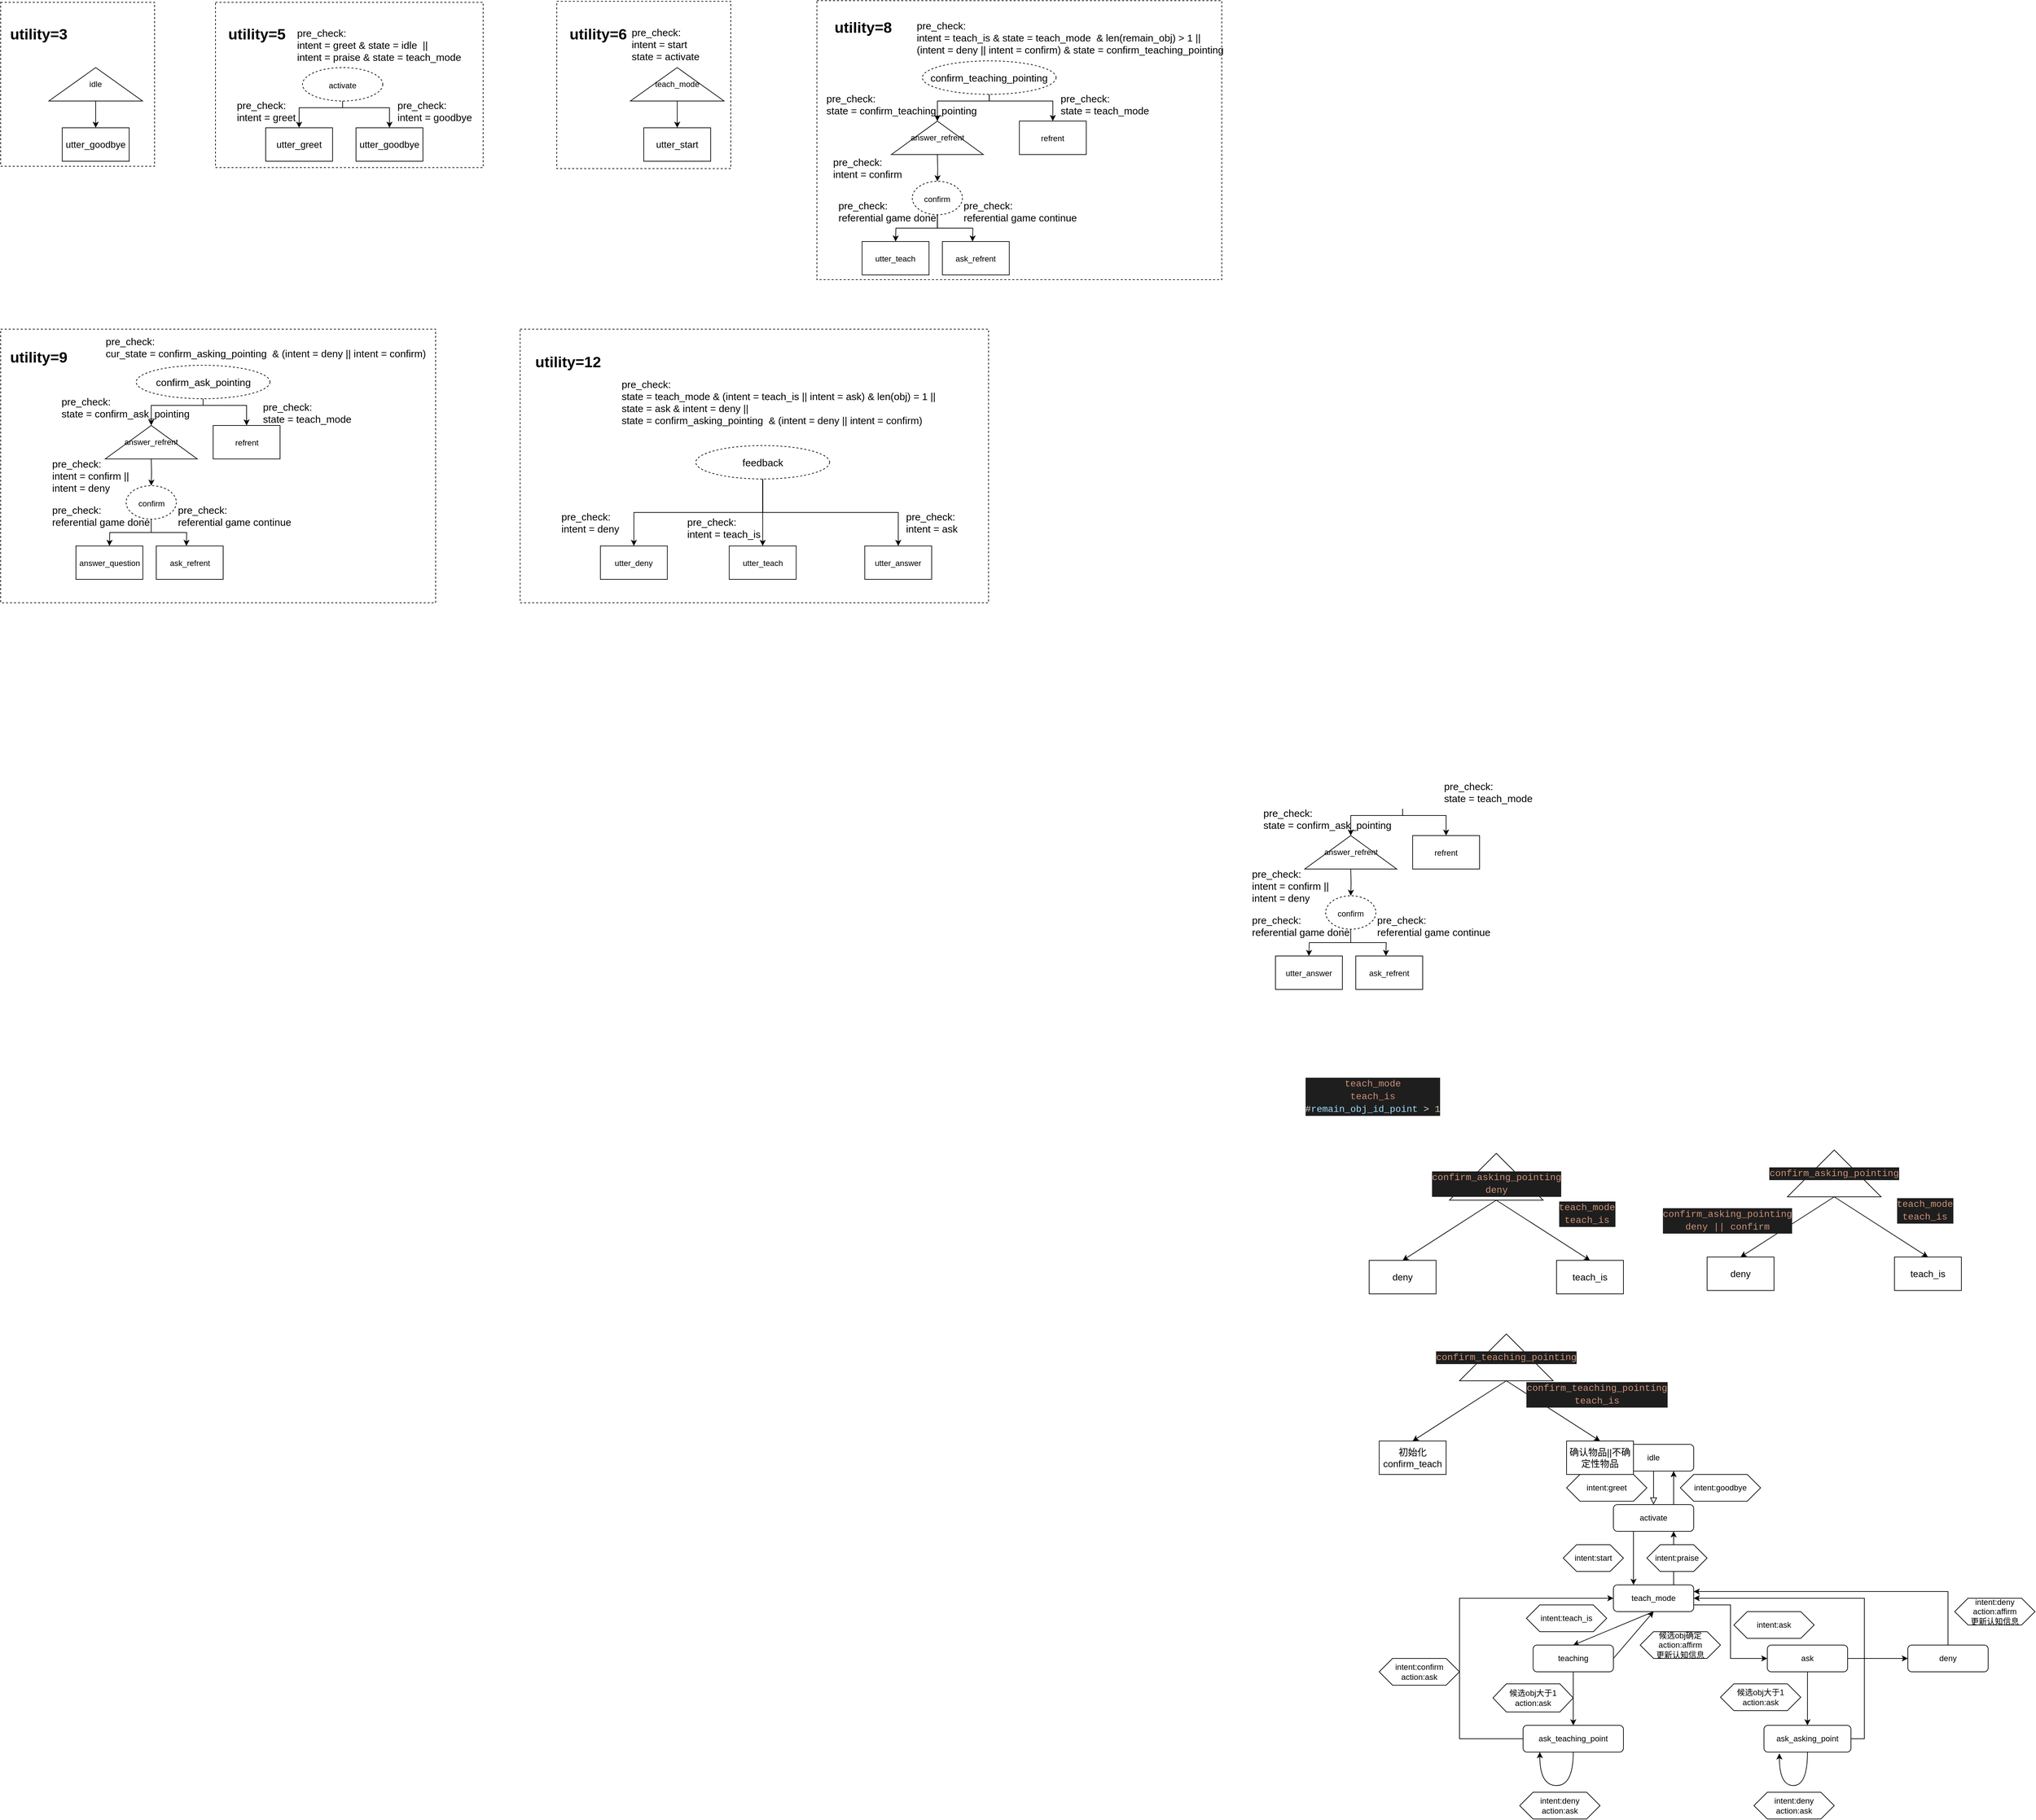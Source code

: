 <mxfile version="17.3.0" type="github">
  <diagram id="D6BylBkNNL8FtkSG672A" name="Page-1">
    <mxGraphModel dx="5447" dy="1192" grid="0" gridSize="10" guides="1" tooltips="1" connect="0" arrows="0" fold="1" page="1" pageScale="1" pageWidth="3300" pageHeight="4681" math="0" shadow="0">
      <root>
        <mxCell id="0" />
        <mxCell id="1" parent="0" />
        <mxCell id="hw_Zu4aNKHXRsitxXcyl-217" value="" style="rounded=0;whiteSpace=wrap;html=1;fontSize=15;fontColor=#000000;dashed=1;" vertex="1" parent="1">
          <mxGeometry x="-1133.75" y="693" width="700" height="409" as="geometry" />
        </mxCell>
        <mxCell id="hw_Zu4aNKHXRsitxXcyl-215" value="" style="rounded=0;whiteSpace=wrap;html=1;fontSize=15;fontColor=#000000;dashed=1;" vertex="1" parent="1">
          <mxGeometry x="-1910" y="693" width="650" height="409" as="geometry" />
        </mxCell>
        <mxCell id="hw_Zu4aNKHXRsitxXcyl-213" value="" style="rounded=0;whiteSpace=wrap;html=1;fontSize=15;fontColor=#000000;dashed=1;" vertex="1" parent="1">
          <mxGeometry x="-1079" y="203" width="260" height="250" as="geometry" />
        </mxCell>
        <mxCell id="hw_Zu4aNKHXRsitxXcyl-211" value="" style="rounded=0;whiteSpace=wrap;html=1;fontSize=15;fontColor=#000000;dashed=1;" vertex="1" parent="1">
          <mxGeometry x="-1589" y="204.5" width="400" height="247" as="geometry" />
        </mxCell>
        <mxCell id="hw_Zu4aNKHXRsitxXcyl-209" value="" style="rounded=0;whiteSpace=wrap;html=1;fontSize=15;fontColor=#000000;dashed=1;" vertex="1" parent="1">
          <mxGeometry x="-1910" y="204.5" width="230" height="245" as="geometry" />
        </mxCell>
        <mxCell id="hw_Zu4aNKHXRsitxXcyl-207" value="" style="rounded=0;whiteSpace=wrap;html=1;fontSize=15;fontColor=#000000;dashed=1;" vertex="1" parent="1">
          <mxGeometry x="-690.25" y="202" width="605" height="417" as="geometry" />
        </mxCell>
        <mxCell id="P8GiVf-amTZCyg1b9BKk-1" value="" style="rounded=0;html=1;jettySize=auto;orthogonalLoop=1;fontSize=11;endArrow=block;endFill=0;endSize=8;strokeWidth=1;shadow=0;labelBackgroundColor=none;edgeStyle=orthogonalEdgeStyle;entryX=0.5;entryY=0;entryDx=0;entryDy=0;" parent="1" source="P8GiVf-amTZCyg1b9BKk-2" target="P8GiVf-amTZCyg1b9BKk-5" edge="1">
          <mxGeometry relative="1" as="geometry">
            <mxPoint x="560" y="2430" as="targetPoint" />
            <Array as="points">
              <mxPoint x="560" y="2430" />
              <mxPoint x="560" y="2430" />
            </Array>
          </mxGeometry>
        </mxCell>
        <mxCell id="P8GiVf-amTZCyg1b9BKk-2" value="idle" style="rounded=1;whiteSpace=wrap;html=1;fontSize=12;glass=0;strokeWidth=1;shadow=0;" parent="1" vertex="1">
          <mxGeometry x="500" y="2360" width="120" height="40" as="geometry" />
        </mxCell>
        <mxCell id="P8GiVf-amTZCyg1b9BKk-4" style="edgeStyle=orthogonalEdgeStyle;curved=1;rounded=0;orthogonalLoop=1;jettySize=auto;html=1;exitX=0.25;exitY=1;exitDx=0;exitDy=0;entryX=0.25;entryY=0;entryDx=0;entryDy=0;" parent="1" source="P8GiVf-amTZCyg1b9BKk-5" target="P8GiVf-amTZCyg1b9BKk-9" edge="1">
          <mxGeometry relative="1" as="geometry" />
        </mxCell>
        <mxCell id="hw_Zu4aNKHXRsitxXcyl-90" style="edgeStyle=orthogonalEdgeStyle;rounded=0;orthogonalLoop=1;jettySize=auto;html=1;exitX=0.75;exitY=0;exitDx=0;exitDy=0;entryX=0.75;entryY=1;entryDx=0;entryDy=0;" edge="1" parent="1" source="P8GiVf-amTZCyg1b9BKk-5" target="P8GiVf-amTZCyg1b9BKk-2">
          <mxGeometry relative="1" as="geometry" />
        </mxCell>
        <mxCell id="P8GiVf-amTZCyg1b9BKk-5" value="activate" style="rounded=1;whiteSpace=wrap;html=1;fontSize=12;glass=0;strokeWidth=1;shadow=0;" parent="1" vertex="1">
          <mxGeometry x="500" y="2450" width="120" height="40" as="geometry" />
        </mxCell>
        <mxCell id="P8GiVf-amTZCyg1b9BKk-6" style="edgeStyle=none;rounded=0;orthogonalLoop=1;jettySize=auto;html=1;exitX=0.5;exitY=1;exitDx=0;exitDy=0;entryX=0.5;entryY=0;entryDx=0;entryDy=0;" parent="1" source="P8GiVf-amTZCyg1b9BKk-9" target="P8GiVf-amTZCyg1b9BKk-18" edge="1">
          <mxGeometry relative="1" as="geometry" />
        </mxCell>
        <mxCell id="P8GiVf-amTZCyg1b9BKk-7" style="edgeStyle=orthogonalEdgeStyle;rounded=0;orthogonalLoop=1;jettySize=auto;html=1;exitX=1;exitY=0.5;exitDx=0;exitDy=0;entryX=0;entryY=0.5;entryDx=0;entryDy=0;" parent="1" source="P8GiVf-amTZCyg1b9BKk-9" target="P8GiVf-amTZCyg1b9BKk-21" edge="1">
          <mxGeometry relative="1" as="geometry">
            <Array as="points">
              <mxPoint x="620" y="2600" />
              <mxPoint x="675" y="2600" />
              <mxPoint x="675" y="2680" />
            </Array>
          </mxGeometry>
        </mxCell>
        <mxCell id="P8GiVf-amTZCyg1b9BKk-8" style="edgeStyle=orthogonalEdgeStyle;curved=1;rounded=0;orthogonalLoop=1;jettySize=auto;html=1;exitX=0.75;exitY=0;exitDx=0;exitDy=0;entryX=0.75;entryY=1;entryDx=0;entryDy=0;" parent="1" source="P8GiVf-amTZCyg1b9BKk-9" target="P8GiVf-amTZCyg1b9BKk-5" edge="1">
          <mxGeometry relative="1" as="geometry" />
        </mxCell>
        <mxCell id="P8GiVf-amTZCyg1b9BKk-9" value="teach_mode" style="rounded=1;whiteSpace=wrap;html=1;fontSize=12;glass=0;strokeWidth=1;shadow=0;" parent="1" vertex="1">
          <mxGeometry x="500" y="2570" width="120" height="40" as="geometry" />
        </mxCell>
        <mxCell id="P8GiVf-amTZCyg1b9BKk-10" value="&lt;span&gt;intent:greet&lt;/span&gt;" style="shape=hexagon;perimeter=hexagonPerimeter2;whiteSpace=wrap;html=1;fixedSize=1;" parent="1" vertex="1">
          <mxGeometry x="430" y="2405" width="120" height="40" as="geometry" />
        </mxCell>
        <mxCell id="P8GiVf-amTZCyg1b9BKk-14" value="&lt;span&gt;intent:start&lt;/span&gt;" style="shape=hexagon;perimeter=hexagonPerimeter2;whiteSpace=wrap;html=1;fixedSize=1;" parent="1" vertex="1">
          <mxGeometry x="425" y="2510" width="90" height="40" as="geometry" />
        </mxCell>
        <mxCell id="P8GiVf-amTZCyg1b9BKk-16" style="edgeStyle=none;rounded=0;orthogonalLoop=1;jettySize=auto;html=1;exitX=1;exitY=0.5;exitDx=0;exitDy=0;" parent="1" source="P8GiVf-amTZCyg1b9BKk-18" edge="1">
          <mxGeometry relative="1" as="geometry">
            <mxPoint x="560" y="2610" as="targetPoint" />
          </mxGeometry>
        </mxCell>
        <mxCell id="P8GiVf-amTZCyg1b9BKk-17" style="edgeStyle=none;rounded=0;orthogonalLoop=1;jettySize=auto;html=1;exitX=0.5;exitY=1;exitDx=0;exitDy=0;entryX=0.5;entryY=0;entryDx=0;entryDy=0;" parent="1" source="P8GiVf-amTZCyg1b9BKk-18" target="P8GiVf-amTZCyg1b9BKk-25" edge="1">
          <mxGeometry relative="1" as="geometry" />
        </mxCell>
        <mxCell id="P8GiVf-amTZCyg1b9BKk-18" value="teaching" style="rounded=1;whiteSpace=wrap;html=1;fontSize=12;glass=0;strokeWidth=1;shadow=0;" parent="1" vertex="1">
          <mxGeometry x="380" y="2660" width="120" height="40" as="geometry" />
        </mxCell>
        <mxCell id="P8GiVf-amTZCyg1b9BKk-19" style="edgeStyle=orthogonalEdgeStyle;rounded=0;orthogonalLoop=1;jettySize=auto;html=1;exitX=0.5;exitY=1;exitDx=0;exitDy=0;entryX=0.5;entryY=0;entryDx=0;entryDy=0;" parent="1" source="P8GiVf-amTZCyg1b9BKk-21" target="P8GiVf-amTZCyg1b9BKk-32" edge="1">
          <mxGeometry relative="1" as="geometry" />
        </mxCell>
        <mxCell id="P8GiVf-amTZCyg1b9BKk-20" style="edgeStyle=orthogonalEdgeStyle;curved=1;rounded=0;orthogonalLoop=1;jettySize=auto;html=1;exitX=1;exitY=0.5;exitDx=0;exitDy=0;entryX=0;entryY=0.5;entryDx=0;entryDy=0;" parent="1" source="P8GiVf-amTZCyg1b9BKk-21" target="P8GiVf-amTZCyg1b9BKk-35" edge="1">
          <mxGeometry relative="1" as="geometry" />
        </mxCell>
        <mxCell id="P8GiVf-amTZCyg1b9BKk-21" value="ask" style="rounded=1;whiteSpace=wrap;html=1;fontSize=12;glass=0;strokeWidth=1;shadow=0;" parent="1" vertex="1">
          <mxGeometry x="730" y="2660" width="120" height="40" as="geometry" />
        </mxCell>
        <mxCell id="P8GiVf-amTZCyg1b9BKk-22" value="&lt;span&gt;intent:teach_is&lt;/span&gt;" style="shape=hexagon;perimeter=hexagonPerimeter2;whiteSpace=wrap;html=1;fixedSize=1;" parent="1" vertex="1">
          <mxGeometry x="370" y="2600" width="120" height="40" as="geometry" />
        </mxCell>
        <mxCell id="P8GiVf-amTZCyg1b9BKk-23" style="edgeStyle=orthogonalEdgeStyle;rounded=0;orthogonalLoop=1;jettySize=auto;html=1;exitX=0;exitY=0.5;exitDx=0;exitDy=0;entryX=0;entryY=0.5;entryDx=0;entryDy=0;" parent="1" source="P8GiVf-amTZCyg1b9BKk-25" target="P8GiVf-amTZCyg1b9BKk-9" edge="1">
          <mxGeometry relative="1" as="geometry">
            <Array as="points">
              <mxPoint x="270" y="2800" />
              <mxPoint x="270" y="2590" />
            </Array>
          </mxGeometry>
        </mxCell>
        <mxCell id="P8GiVf-amTZCyg1b9BKk-24" style="edgeStyle=orthogonalEdgeStyle;rounded=0;orthogonalLoop=1;jettySize=auto;html=1;exitX=0.5;exitY=1;exitDx=0;exitDy=0;curved=1;" parent="1" source="P8GiVf-amTZCyg1b9BKk-25" target="P8GiVf-amTZCyg1b9BKk-25" edge="1">
          <mxGeometry relative="1" as="geometry">
            <mxPoint x="410" y="2830" as="targetPoint" />
            <Array as="points">
              <mxPoint x="440" y="2870" />
              <mxPoint x="390" y="2870" />
            </Array>
          </mxGeometry>
        </mxCell>
        <mxCell id="P8GiVf-amTZCyg1b9BKk-25" value="ask_teaching_point" style="rounded=1;whiteSpace=wrap;html=1;fontSize=12;glass=0;strokeWidth=1;shadow=0;" parent="1" vertex="1">
          <mxGeometry x="365" y="2780" width="150" height="40" as="geometry" />
        </mxCell>
        <mxCell id="P8GiVf-amTZCyg1b9BKk-26" value="&lt;span&gt;候选obj确定&lt;br&gt;action:affirm&lt;br&gt;更新认知信息&lt;br&gt;&lt;/span&gt;" style="shape=hexagon;perimeter=hexagonPerimeter2;whiteSpace=wrap;html=1;fixedSize=1;" parent="1" vertex="1">
          <mxGeometry x="540" y="2640" width="120" height="40" as="geometry" />
        </mxCell>
        <mxCell id="P8GiVf-amTZCyg1b9BKk-27" value="&lt;span&gt;候选obj大于1&lt;br&gt;action:&lt;/span&gt;ask&lt;span&gt;&lt;br&gt;&lt;/span&gt;" style="shape=hexagon;perimeter=hexagonPerimeter2;whiteSpace=wrap;html=1;fixedSize=1;" parent="1" vertex="1">
          <mxGeometry x="320" y="2718" width="120" height="42" as="geometry" />
        </mxCell>
        <mxCell id="P8GiVf-amTZCyg1b9BKk-28" value="&lt;span&gt;intent:confirm&lt;br&gt;action:ask&lt;br&gt;&lt;/span&gt;" style="shape=hexagon;perimeter=hexagonPerimeter2;whiteSpace=wrap;html=1;fixedSize=1;" parent="1" vertex="1">
          <mxGeometry x="150" y="2680" width="120" height="40" as="geometry" />
        </mxCell>
        <mxCell id="P8GiVf-amTZCyg1b9BKk-29" value="&lt;span&gt;intent:deny&lt;br&gt;action:ask&lt;br&gt;&lt;/span&gt;" style="shape=hexagon;perimeter=hexagonPerimeter2;whiteSpace=wrap;html=1;fixedSize=1;" parent="1" vertex="1">
          <mxGeometry x="360" y="2880" width="120" height="40" as="geometry" />
        </mxCell>
        <mxCell id="P8GiVf-amTZCyg1b9BKk-30" value="&lt;span&gt;intent:ask&lt;br&gt;&lt;/span&gt;" style="shape=hexagon;perimeter=hexagonPerimeter2;whiteSpace=wrap;html=1;fixedSize=1;" parent="1" vertex="1">
          <mxGeometry x="680" y="2610" width="120" height="40" as="geometry" />
        </mxCell>
        <mxCell id="P8GiVf-amTZCyg1b9BKk-31" style="edgeStyle=orthogonalEdgeStyle;rounded=0;orthogonalLoop=1;jettySize=auto;html=1;exitX=1;exitY=0.5;exitDx=0;exitDy=0;entryX=1;entryY=0.5;entryDx=0;entryDy=0;" parent="1" source="P8GiVf-amTZCyg1b9BKk-32" target="P8GiVf-amTZCyg1b9BKk-9" edge="1">
          <mxGeometry relative="1" as="geometry" />
        </mxCell>
        <mxCell id="P8GiVf-amTZCyg1b9BKk-32" value="ask_asking_point" style="rounded=1;whiteSpace=wrap;html=1;fontSize=12;glass=0;strokeWidth=1;shadow=0;" parent="1" vertex="1">
          <mxGeometry x="725" y="2780" width="130" height="40" as="geometry" />
        </mxCell>
        <mxCell id="P8GiVf-amTZCyg1b9BKk-33" value="&lt;span&gt;候选obj大于1&lt;br&gt;action:ask&lt;br&gt;&lt;/span&gt;" style="shape=hexagon;perimeter=hexagonPerimeter2;whiteSpace=wrap;html=1;fixedSize=1;" parent="1" vertex="1">
          <mxGeometry x="660" y="2718" width="120" height="40" as="geometry" />
        </mxCell>
        <mxCell id="P8GiVf-amTZCyg1b9BKk-34" style="edgeStyle=orthogonalEdgeStyle;rounded=0;orthogonalLoop=1;jettySize=auto;html=1;exitX=0.5;exitY=0;exitDx=0;exitDy=0;entryX=1;entryY=0.25;entryDx=0;entryDy=0;" parent="1" source="P8GiVf-amTZCyg1b9BKk-35" target="P8GiVf-amTZCyg1b9BKk-9" edge="1">
          <mxGeometry relative="1" as="geometry">
            <Array as="points">
              <mxPoint x="1000" y="2580" />
            </Array>
          </mxGeometry>
        </mxCell>
        <mxCell id="P8GiVf-amTZCyg1b9BKk-35" value="deny" style="rounded=1;whiteSpace=wrap;html=1;fontSize=12;glass=0;strokeWidth=1;shadow=0;" parent="1" vertex="1">
          <mxGeometry x="940" y="2660" width="120" height="40" as="geometry" />
        </mxCell>
        <mxCell id="P8GiVf-amTZCyg1b9BKk-36" style="edgeStyle=orthogonalEdgeStyle;curved=1;rounded=0;orthogonalLoop=1;jettySize=auto;html=1;exitX=0.5;exitY=1;exitDx=0;exitDy=0;entryX=0.177;entryY=1.05;entryDx=0;entryDy=0;entryPerimeter=0;" parent="1" source="P8GiVf-amTZCyg1b9BKk-32" target="P8GiVf-amTZCyg1b9BKk-32" edge="1">
          <mxGeometry relative="1" as="geometry">
            <Array as="points">
              <mxPoint x="790" y="2870" />
              <mxPoint x="748" y="2870" />
            </Array>
          </mxGeometry>
        </mxCell>
        <mxCell id="P8GiVf-amTZCyg1b9BKk-37" value="&lt;span&gt;intent:deny&lt;br&gt;action:ask&lt;br&gt;&lt;/span&gt;" style="shape=hexagon;perimeter=hexagonPerimeter2;whiteSpace=wrap;html=1;fixedSize=1;" parent="1" vertex="1">
          <mxGeometry x="710" y="2880" width="120" height="40" as="geometry" />
        </mxCell>
        <mxCell id="P8GiVf-amTZCyg1b9BKk-38" value="&lt;span&gt;intent:praise&lt;/span&gt;" style="shape=hexagon;perimeter=hexagonPerimeter2;whiteSpace=wrap;html=1;fixedSize=1;" parent="1" vertex="1">
          <mxGeometry x="550" y="2510" width="90" height="40" as="geometry" />
        </mxCell>
        <mxCell id="P8GiVf-amTZCyg1b9BKk-39" value="&lt;span&gt;intent:deny&lt;br&gt;action:affirm&lt;br&gt;更新认知信息&lt;br&gt;&lt;/span&gt;" style="shape=hexagon;perimeter=hexagonPerimeter2;whiteSpace=wrap;html=1;fixedSize=1;" parent="1" vertex="1">
          <mxGeometry x="1010" y="2590" width="120" height="40" as="geometry" />
        </mxCell>
        <mxCell id="P8GiVf-amTZCyg1b9BKk-40" value="&lt;font style=&quot;font-size: 14px&quot;&gt;feedback&lt;/font&gt;" style="triangle;whiteSpace=wrap;html=1;direction=north;" parent="1" vertex="1">
          <mxGeometry x="255" y="1925" width="140" height="70" as="geometry" />
        </mxCell>
        <mxCell id="P8GiVf-amTZCyg1b9BKk-41" value="" style="endArrow=classic;html=1;rounded=0;fontSize=14;exitX=0;exitY=0.5;exitDx=0;exitDy=0;entryX=0.5;entryY=0;entryDx=0;entryDy=0;" parent="1" source="P8GiVf-amTZCyg1b9BKk-40" target="P8GiVf-amTZCyg1b9BKk-43" edge="1">
          <mxGeometry width="50" height="50" relative="1" as="geometry">
            <mxPoint x="745" y="2085" as="sourcePoint" />
            <mxPoint x="265" y="2055" as="targetPoint" />
          </mxGeometry>
        </mxCell>
        <mxCell id="P8GiVf-amTZCyg1b9BKk-42" value="" style="endArrow=classic;html=1;rounded=0;fontSize=14;exitX=0;exitY=0.5;exitDx=0;exitDy=0;entryX=0.5;entryY=0;entryDx=0;entryDy=0;" parent="1" source="P8GiVf-amTZCyg1b9BKk-40" target="P8GiVf-amTZCyg1b9BKk-44" edge="1">
          <mxGeometry width="50" height="50" relative="1" as="geometry">
            <mxPoint x="335" y="2005" as="sourcePoint" />
            <mxPoint x="375" y="2055" as="targetPoint" />
          </mxGeometry>
        </mxCell>
        <mxCell id="P8GiVf-amTZCyg1b9BKk-43" value="deny" style="rounded=0;whiteSpace=wrap;html=1;fontSize=14;" parent="1" vertex="1">
          <mxGeometry x="135" y="2085" width="100" height="50" as="geometry" />
        </mxCell>
        <mxCell id="P8GiVf-amTZCyg1b9BKk-44" value="teach_is" style="rounded=0;whiteSpace=wrap;html=1;fontSize=14;" parent="1" vertex="1">
          <mxGeometry x="415" y="2085" width="100" height="50" as="geometry" />
        </mxCell>
        <mxCell id="P8GiVf-amTZCyg1b9BKk-45" value="&lt;div style=&quot;color: rgb(212 , 212 , 212) ; background-color: rgb(30 , 30 , 30) ; font-family: &amp;#34;consolas&amp;#34; , &amp;#34;courier new&amp;#34; , monospace ; line-height: 19px&quot;&gt;&lt;span style=&quot;color: #ce9178&quot;&gt;confirm_asking_pointing&lt;/span&gt;&lt;/div&gt;&lt;div style=&quot;color: rgb(212 , 212 , 212) ; background-color: rgb(30 , 30 , 30) ; font-family: &amp;#34;consolas&amp;#34; , &amp;#34;courier new&amp;#34; , monospace ; line-height: 19px&quot;&gt;&lt;span style=&quot;color: #ce9178&quot;&gt;deny&lt;/span&gt;&lt;/div&gt;" style="text;html=1;align=center;verticalAlign=middle;resizable=0;points=[];autosize=1;strokeColor=none;fillColor=none;fontSize=14;" parent="1" vertex="1">
          <mxGeometry x="230" y="1950" width="190" height="40" as="geometry" />
        </mxCell>
        <mxCell id="P8GiVf-amTZCyg1b9BKk-46" value="&lt;div style=&quot;color: rgb(212 , 212 , 212) ; background-color: rgb(30 , 30 , 30) ; font-family: &amp;#34;consolas&amp;#34; , &amp;#34;courier new&amp;#34; , monospace ; line-height: 19px&quot;&gt;&lt;span style=&quot;color: #ce9178&quot;&gt;teach_mode&lt;/span&gt;&lt;/div&gt;&lt;div style=&quot;color: rgb(212 , 212 , 212) ; background-color: rgb(30 , 30 , 30) ; font-family: &amp;#34;consolas&amp;#34; , &amp;#34;courier new&amp;#34; , monospace ; line-height: 19px&quot;&gt;&lt;span style=&quot;color: #ce9178&quot;&gt;teach_is&lt;/span&gt;&lt;/div&gt;" style="text;html=1;align=center;verticalAlign=middle;resizable=0;points=[];autosize=1;strokeColor=none;fillColor=none;fontSize=14;" parent="1" vertex="1">
          <mxGeometry x="415" y="1995" width="90" height="40" as="geometry" />
        </mxCell>
        <mxCell id="P8GiVf-amTZCyg1b9BKk-47" value="&lt;div style=&quot;color: rgb(212 , 212 , 212) ; background-color: rgb(30 , 30 , 30) ; font-family: &amp;#34;consolas&amp;#34; , &amp;#34;courier new&amp;#34; , monospace ; font-size: 14px ; line-height: 19px&quot;&gt;&lt;span style=&quot;color: #ce9178&quot;&gt;confirm_asking_pointing&lt;/span&gt;&lt;/div&gt;" style="triangle;whiteSpace=wrap;html=1;direction=north;" parent="1" vertex="1">
          <mxGeometry x="760" y="1920" width="140" height="70" as="geometry" />
        </mxCell>
        <mxCell id="P8GiVf-amTZCyg1b9BKk-48" value="" style="endArrow=classic;html=1;rounded=0;fontSize=14;exitX=0;exitY=0.5;exitDx=0;exitDy=0;entryX=0.5;entryY=0;entryDx=0;entryDy=0;" parent="1" source="P8GiVf-amTZCyg1b9BKk-47" target="P8GiVf-amTZCyg1b9BKk-50" edge="1">
          <mxGeometry width="50" height="50" relative="1" as="geometry">
            <mxPoint x="1250" y="2080" as="sourcePoint" />
            <mxPoint x="770" y="2050" as="targetPoint" />
          </mxGeometry>
        </mxCell>
        <mxCell id="P8GiVf-amTZCyg1b9BKk-49" value="" style="endArrow=classic;html=1;rounded=0;fontSize=14;exitX=0;exitY=0.5;exitDx=0;exitDy=0;entryX=0.5;entryY=0;entryDx=0;entryDy=0;" parent="1" source="P8GiVf-amTZCyg1b9BKk-47" target="P8GiVf-amTZCyg1b9BKk-51" edge="1">
          <mxGeometry width="50" height="50" relative="1" as="geometry">
            <mxPoint x="840" y="2000" as="sourcePoint" />
            <mxPoint x="880" y="2050" as="targetPoint" />
          </mxGeometry>
        </mxCell>
        <mxCell id="P8GiVf-amTZCyg1b9BKk-50" value="deny" style="rounded=0;whiteSpace=wrap;html=1;fontSize=14;" parent="1" vertex="1">
          <mxGeometry x="640" y="2080" width="100" height="50" as="geometry" />
        </mxCell>
        <mxCell id="P8GiVf-amTZCyg1b9BKk-51" value="teach_is" style="rounded=0;whiteSpace=wrap;html=1;fontSize=14;" parent="1" vertex="1">
          <mxGeometry x="920" y="2080" width="100" height="50" as="geometry" />
        </mxCell>
        <mxCell id="P8GiVf-amTZCyg1b9BKk-52" value="&lt;div style=&quot;color: rgb(212 , 212 , 212) ; background-color: rgb(30 , 30 , 30) ; font-family: &amp;#34;consolas&amp;#34; , &amp;#34;courier new&amp;#34; , monospace ; line-height: 19px&quot;&gt;&lt;span style=&quot;color: #ce9178&quot;&gt;teach_mode&lt;/span&gt;&lt;/div&gt;&lt;div style=&quot;color: rgb(212 , 212 , 212) ; background-color: rgb(30 , 30 , 30) ; font-family: &amp;#34;consolas&amp;#34; , &amp;#34;courier new&amp;#34; , monospace ; line-height: 19px&quot;&gt;&lt;span style=&quot;color: #ce9178&quot;&gt;teach_is&lt;/span&gt;&lt;/div&gt;" style="text;html=1;align=center;verticalAlign=middle;resizable=0;points=[];autosize=1;strokeColor=none;fillColor=none;fontSize=14;" parent="1" vertex="1">
          <mxGeometry x="920" y="1990" width="90" height="40" as="geometry" />
        </mxCell>
        <mxCell id="P8GiVf-amTZCyg1b9BKk-53" value="&lt;div style=&quot;color: rgb(212 , 212 , 212) ; background-color: rgb(30 , 30 , 30) ; font-family: &amp;#34;consolas&amp;#34; , &amp;#34;courier new&amp;#34; , monospace ; line-height: 19px&quot;&gt;&lt;span style=&quot;color: #ce9178&quot;&gt;confirm_asking_pointing&lt;/span&gt;&lt;/div&gt;&lt;div style=&quot;color: rgb(212 , 212 , 212) ; background-color: rgb(30 , 30 , 30) ; font-family: &amp;#34;consolas&amp;#34; , &amp;#34;courier new&amp;#34; , monospace ; line-height: 19px&quot;&gt;&lt;span style=&quot;color: #ce9178&quot;&gt;deny || confirm&lt;br&gt;&lt;/span&gt;&lt;/div&gt;" style="text;html=1;align=center;verticalAlign=middle;resizable=0;points=[];autosize=1;strokeColor=none;fillColor=none;fontSize=14;" parent="1" vertex="1">
          <mxGeometry x="575" y="2005" width="190" height="40" as="geometry" />
        </mxCell>
        <mxCell id="P8GiVf-amTZCyg1b9BKk-54" value="&lt;div style=&quot;color: rgb(212 , 212 , 212) ; background-color: rgb(30 , 30 , 30) ; font-family: &amp;#34;consolas&amp;#34; , &amp;#34;courier new&amp;#34; , monospace ; font-size: 14px ; line-height: 19px&quot;&gt;&lt;div style=&quot;font-family: &amp;#34;consolas&amp;#34; , &amp;#34;courier new&amp;#34; , monospace ; line-height: 19px&quot;&gt;&lt;span style=&quot;color: #ce9178&quot;&gt;confirm_teaching_pointing&lt;/span&gt;&lt;/div&gt;&lt;/div&gt;" style="triangle;whiteSpace=wrap;html=1;direction=north;" parent="1" vertex="1">
          <mxGeometry x="270" y="2195" width="140" height="70" as="geometry" />
        </mxCell>
        <mxCell id="P8GiVf-amTZCyg1b9BKk-55" value="" style="endArrow=classic;html=1;rounded=0;fontSize=14;exitX=0;exitY=0.5;exitDx=0;exitDy=0;entryX=0.5;entryY=0;entryDx=0;entryDy=0;" parent="1" source="P8GiVf-amTZCyg1b9BKk-54" target="P8GiVf-amTZCyg1b9BKk-57" edge="1">
          <mxGeometry width="50" height="50" relative="1" as="geometry">
            <mxPoint x="760" y="2355" as="sourcePoint" />
            <mxPoint x="280" y="2325" as="targetPoint" />
          </mxGeometry>
        </mxCell>
        <mxCell id="P8GiVf-amTZCyg1b9BKk-56" value="" style="endArrow=classic;html=1;rounded=0;fontSize=14;exitX=0;exitY=0.5;exitDx=0;exitDy=0;entryX=0.5;entryY=0;entryDx=0;entryDy=0;" parent="1" source="P8GiVf-amTZCyg1b9BKk-54" target="P8GiVf-amTZCyg1b9BKk-58" edge="1">
          <mxGeometry width="50" height="50" relative="1" as="geometry">
            <mxPoint x="350" y="2275" as="sourcePoint" />
            <mxPoint x="390" y="2325" as="targetPoint" />
          </mxGeometry>
        </mxCell>
        <mxCell id="P8GiVf-amTZCyg1b9BKk-57" value="初始化confirm_teach" style="rounded=0;whiteSpace=wrap;html=1;fontSize=14;" parent="1" vertex="1">
          <mxGeometry x="150" y="2355" width="100" height="50" as="geometry" />
        </mxCell>
        <mxCell id="P8GiVf-amTZCyg1b9BKk-58" value="确认物品||不确定性物品" style="rounded=0;whiteSpace=wrap;html=1;fontSize=14;" parent="1" vertex="1">
          <mxGeometry x="430" y="2355" width="100" height="50" as="geometry" />
        </mxCell>
        <mxCell id="P8GiVf-amTZCyg1b9BKk-59" value="&lt;div style=&quot;color: rgb(212 , 212 , 212) ; background-color: rgb(30 , 30 , 30) ; font-family: &amp;#34;consolas&amp;#34; , &amp;#34;courier new&amp;#34; , monospace ; line-height: 19px&quot;&gt;&lt;span style=&quot;color: rgb(206 , 145 , 120)&quot;&gt;confirm_teaching_pointing&lt;/span&gt;&lt;br&gt;&lt;/div&gt;&lt;div style=&quot;color: rgb(212 , 212 , 212) ; background-color: rgb(30 , 30 , 30) ; font-family: &amp;#34;consolas&amp;#34; , &amp;#34;courier new&amp;#34; , monospace ; line-height: 19px&quot;&gt;&lt;span style=&quot;color: #ce9178&quot;&gt;teach_is&lt;/span&gt;&lt;/div&gt;" style="text;html=1;align=center;verticalAlign=middle;resizable=0;points=[];autosize=1;strokeColor=none;fillColor=none;fontSize=14;" parent="1" vertex="1">
          <mxGeometry x="370" y="2265" width="210" height="40" as="geometry" />
        </mxCell>
        <mxCell id="P8GiVf-amTZCyg1b9BKk-60" value="&lt;div style=&quot;color: rgb(212 , 212 , 212) ; background-color: rgb(30 , 30 , 30) ; font-family: &amp;#34;consolas&amp;#34; , &amp;#34;courier new&amp;#34; , monospace ; line-height: 19px&quot;&gt;&lt;div style=&quot;font-family: &amp;#34;consolas&amp;#34; , &amp;#34;courier new&amp;#34; , monospace ; line-height: 19px&quot;&gt;&lt;span style=&quot;color: #ce9178&quot;&gt;teach_mode&lt;/span&gt;&lt;/div&gt;&lt;/div&gt;&lt;div style=&quot;color: rgb(212 , 212 , 212) ; background-color: rgb(30 , 30 , 30) ; font-family: &amp;#34;consolas&amp;#34; , &amp;#34;courier new&amp;#34; , monospace ; line-height: 19px&quot;&gt;&lt;div style=&quot;font-family: &amp;#34;consolas&amp;#34; , &amp;#34;courier new&amp;#34; , monospace ; line-height: 19px&quot;&gt;&lt;span style=&quot;color: #ce9178&quot;&gt;teach_is&lt;/span&gt;&lt;/div&gt;&lt;div style=&quot;font-family: &amp;#34;consolas&amp;#34; , &amp;#34;courier new&amp;#34; , monospace ; line-height: 19px&quot;&gt;&lt;div style=&quot;line-height: 19px&quot;&gt;#&lt;span style=&quot;color: #9cdcfe&quot;&gt;remain_obj_id_point&lt;/span&gt; &amp;gt; &lt;span style=&quot;color: #b5cea8&quot;&gt;1&lt;/span&gt;&lt;/div&gt;&lt;/div&gt;&lt;/div&gt;" style="text;html=1;align=center;verticalAlign=middle;resizable=0;points=[];autosize=1;strokeColor=none;fillColor=none;fontSize=14;" parent="1" vertex="1">
          <mxGeometry x="40" y="1810" width="200" height="60" as="geometry" />
        </mxCell>
        <mxCell id="hw_Zu4aNKHXRsitxXcyl-91" value="&lt;span&gt;intent:goodbye&lt;/span&gt;" style="shape=hexagon;perimeter=hexagonPerimeter2;whiteSpace=wrap;html=1;fixedSize=1;" vertex="1" parent="1">
          <mxGeometry x="600" y="2405" width="120" height="40" as="geometry" />
        </mxCell>
        <mxCell id="hw_Zu4aNKHXRsitxXcyl-95" style="edgeStyle=orthogonalEdgeStyle;rounded=0;orthogonalLoop=1;jettySize=auto;html=1;exitX=0;exitY=0.5;exitDx=0;exitDy=0;entryX=0.5;entryY=0;entryDx=0;entryDy=0;" edge="1" parent="1" source="hw_Zu4aNKHXRsitxXcyl-92" target="hw_Zu4aNKHXRsitxXcyl-94">
          <mxGeometry relative="1" as="geometry" />
        </mxCell>
        <mxCell id="hw_Zu4aNKHXRsitxXcyl-92" value="idle" style="triangle;whiteSpace=wrap;html=1;direction=north;" vertex="1" parent="1">
          <mxGeometry x="-1838" y="302" width="140" height="50" as="geometry" />
        </mxCell>
        <mxCell id="hw_Zu4aNKHXRsitxXcyl-93" value="&lt;font style=&quot;font-size: 15px&quot;&gt;pre_check:&lt;br&gt;intent = start&lt;br&gt;state = activate&lt;/font&gt;" style="text;html=1;align=left;verticalAlign=middle;resizable=0;points=[];autosize=1;strokeColor=none;fillColor=none;" vertex="1" parent="1">
          <mxGeometry x="-969" y="242" width="120" height="50" as="geometry" />
        </mxCell>
        <mxCell id="hw_Zu4aNKHXRsitxXcyl-94" value="utter_goodbye" style="rounded=0;whiteSpace=wrap;html=1;fontSize=14;" vertex="1" parent="1">
          <mxGeometry x="-1818" y="392" width="100" height="50" as="geometry" />
        </mxCell>
        <mxCell id="hw_Zu4aNKHXRsitxXcyl-96" style="edgeStyle=orthogonalEdgeStyle;rounded=0;orthogonalLoop=1;jettySize=auto;html=1;exitX=0;exitY=0.5;exitDx=0;exitDy=0;entryX=0.5;entryY=0;entryDx=0;entryDy=0;" edge="1" parent="1" target="hw_Zu4aNKHXRsitxXcyl-99">
          <mxGeometry relative="1" as="geometry">
            <mxPoint x="-1399" y="352" as="sourcePoint" />
            <Array as="points">
              <mxPoint x="-1399" y="362" />
              <mxPoint x="-1464" y="362" />
            </Array>
          </mxGeometry>
        </mxCell>
        <mxCell id="hw_Zu4aNKHXRsitxXcyl-98" value="&lt;font style=&quot;font-size: 15px&quot;&gt;pre_check:&lt;br&gt;intent = greet &amp;amp; state = idle&amp;nbsp; ||&lt;br&gt;intent = praise &amp;amp; state = teach_mode&lt;br&gt;&lt;/font&gt;" style="text;html=1;align=left;verticalAlign=middle;resizable=0;points=[];autosize=1;strokeColor=none;fillColor=none;" vertex="1" parent="1">
          <mxGeometry x="-1469" y="244" width="259" height="47" as="geometry" />
        </mxCell>
        <mxCell id="hw_Zu4aNKHXRsitxXcyl-99" value="utter_greet" style="rounded=0;whiteSpace=wrap;html=1;fontSize=14;" vertex="1" parent="1">
          <mxGeometry x="-1514" y="392" width="100" height="50" as="geometry" />
        </mxCell>
        <mxCell id="hw_Zu4aNKHXRsitxXcyl-111" style="edgeStyle=orthogonalEdgeStyle;rounded=0;orthogonalLoop=1;jettySize=auto;html=1;exitX=0.5;exitY=1;exitDx=0;exitDy=0;entryX=0.5;entryY=0;entryDx=0;entryDy=0;fontSize=15;" edge="1" parent="1" source="hw_Zu4aNKHXRsitxXcyl-108" target="hw_Zu4aNKHXRsitxXcyl-109">
          <mxGeometry relative="1" as="geometry">
            <Array as="points">
              <mxPoint x="-1399" y="362" />
              <mxPoint x="-1329" y="362" />
            </Array>
          </mxGeometry>
        </mxCell>
        <mxCell id="hw_Zu4aNKHXRsitxXcyl-108" value="&lt;span style=&quot;font-size: 12px&quot;&gt;activate&lt;/span&gt;" style="ellipse;whiteSpace=wrap;html=1;fontSize=15;dashed=1;" vertex="1" parent="1">
          <mxGeometry x="-1459" y="302" width="120" height="50" as="geometry" />
        </mxCell>
        <mxCell id="hw_Zu4aNKHXRsitxXcyl-109" value="utter_goodbye" style="rounded=0;whiteSpace=wrap;html=1;fontSize=14;" vertex="1" parent="1">
          <mxGeometry x="-1379" y="392" width="100" height="50" as="geometry" />
        </mxCell>
        <mxCell id="hw_Zu4aNKHXRsitxXcyl-112" value="&lt;font style=&quot;font-size: 15px&quot;&gt;pre_check:&lt;br&gt;intent = greet&lt;br&gt;&lt;/font&gt;" style="text;html=1;align=left;verticalAlign=middle;resizable=0;points=[];autosize=1;strokeColor=none;fillColor=none;" vertex="1" parent="1">
          <mxGeometry x="-1559" y="352" width="100" height="30" as="geometry" />
        </mxCell>
        <mxCell id="hw_Zu4aNKHXRsitxXcyl-114" value="&lt;font style=&quot;font-size: 15px&quot;&gt;pre_check:&lt;br&gt;intent = goodbye&lt;br&gt;&lt;/font&gt;" style="text;html=1;align=left;verticalAlign=middle;resizable=0;points=[];autosize=1;strokeColor=none;fillColor=none;" vertex="1" parent="1">
          <mxGeometry x="-1319" y="352" width="130" height="30" as="geometry" />
        </mxCell>
        <mxCell id="hw_Zu4aNKHXRsitxXcyl-126" style="edgeStyle=orthogonalEdgeStyle;rounded=0;orthogonalLoop=1;jettySize=auto;html=1;exitX=0;exitY=0.5;exitDx=0;exitDy=0;entryX=0.5;entryY=0;entryDx=0;entryDy=0;" edge="1" parent="1" source="hw_Zu4aNKHXRsitxXcyl-127" target="hw_Zu4aNKHXRsitxXcyl-128">
          <mxGeometry relative="1" as="geometry" />
        </mxCell>
        <mxCell id="hw_Zu4aNKHXRsitxXcyl-127" value="teach_mode" style="triangle;whiteSpace=wrap;html=1;direction=north;" vertex="1" parent="1">
          <mxGeometry x="-969" y="302" width="140" height="50" as="geometry" />
        </mxCell>
        <mxCell id="hw_Zu4aNKHXRsitxXcyl-128" value="utter_start" style="rounded=0;whiteSpace=wrap;html=1;fontSize=14;" vertex="1" parent="1">
          <mxGeometry x="-949" y="392" width="100" height="50" as="geometry" />
        </mxCell>
        <mxCell id="hw_Zu4aNKHXRsitxXcyl-130" value="&lt;font style=&quot;font-size: 15px&quot;&gt;pre_check:&lt;br&gt;intent = teach_is &amp;amp; state = teach_mode&amp;nbsp; &amp;amp; len(remain_obj) &amp;gt; 1 ||&lt;br&gt;(intent = deny || intent = confirm) &amp;amp; state = confirm_teaching_pointing&lt;br&gt;&lt;/font&gt;" style="text;html=1;align=left;verticalAlign=middle;resizable=0;points=[];autosize=1;strokeColor=none;fillColor=none;" vertex="1" parent="1">
          <mxGeometry x="-542.75" y="232" width="480" height="50" as="geometry" />
        </mxCell>
        <mxCell id="hw_Zu4aNKHXRsitxXcyl-143" style="edgeStyle=orthogonalEdgeStyle;rounded=0;orthogonalLoop=1;jettySize=auto;html=1;exitX=0.5;exitY=1;exitDx=0;exitDy=0;entryX=0.5;entryY=0;entryDx=0;entryDy=0;fontSize=15;fontColor=#000000;" edge="1" parent="1" source="hw_Zu4aNKHXRsitxXcyl-133">
          <mxGeometry relative="1" as="geometry">
            <mxPoint x="-510.25" y="382" as="targetPoint" />
            <Array as="points">
              <mxPoint x="-432.75" y="352" />
              <mxPoint x="-509.75" y="352" />
            </Array>
          </mxGeometry>
        </mxCell>
        <mxCell id="hw_Zu4aNKHXRsitxXcyl-180" style="edgeStyle=orthogonalEdgeStyle;rounded=0;orthogonalLoop=1;jettySize=auto;html=1;exitX=0.5;exitY=1;exitDx=0;exitDy=0;entryX=0.5;entryY=0;entryDx=0;entryDy=0;fontSize=15;fontColor=#000000;" edge="1" parent="1" source="hw_Zu4aNKHXRsitxXcyl-133" target="hw_Zu4aNKHXRsitxXcyl-175">
          <mxGeometry relative="1" as="geometry">
            <Array as="points">
              <mxPoint x="-432.75" y="352" />
              <mxPoint x="-337.75" y="352" />
            </Array>
          </mxGeometry>
        </mxCell>
        <mxCell id="hw_Zu4aNKHXRsitxXcyl-133" value="confirm_teaching_pointing" style="ellipse;whiteSpace=wrap;html=1;fontSize=15;dashed=1;" vertex="1" parent="1">
          <mxGeometry x="-532.75" y="292" width="200" height="50" as="geometry" />
        </mxCell>
        <mxCell id="hw_Zu4aNKHXRsitxXcyl-135" value="&lt;font style=&quot;font-size: 15px&quot;&gt;pre_check:&lt;br&gt;state = confirm_teaching_pointing&lt;br&gt;&lt;/font&gt;" style="text;html=1;align=left;verticalAlign=middle;resizable=0;points=[];autosize=1;strokeColor=none;fillColor=none;" vertex="1" parent="1">
          <mxGeometry x="-678" y="342" width="240" height="30" as="geometry" />
        </mxCell>
        <mxCell id="hw_Zu4aNKHXRsitxXcyl-136" value="&lt;font style=&quot;font-size: 15px&quot;&gt;pre_check:&lt;br&gt;state = teach_mode&lt;br&gt;&lt;/font&gt;" style="text;html=1;align=left;verticalAlign=middle;resizable=0;points=[];autosize=1;strokeColor=none;fillColor=none;" vertex="1" parent="1">
          <mxGeometry x="-327.75" y="342" width="150" height="30" as="geometry" />
        </mxCell>
        <mxCell id="hw_Zu4aNKHXRsitxXcyl-153" style="edgeStyle=orthogonalEdgeStyle;rounded=0;orthogonalLoop=1;jettySize=auto;html=1;exitX=0.5;exitY=1;exitDx=0;exitDy=0;entryX=0.5;entryY=0;entryDx=0;entryDy=0;fontSize=15;fontColor=#000000;" edge="1" parent="1" target="hw_Zu4aNKHXRsitxXcyl-139">
          <mxGeometry relative="1" as="geometry">
            <mxPoint x="-510.25" y="432" as="sourcePoint" />
          </mxGeometry>
        </mxCell>
        <mxCell id="hw_Zu4aNKHXRsitxXcyl-146" style="edgeStyle=orthogonalEdgeStyle;rounded=0;orthogonalLoop=1;jettySize=auto;html=1;exitX=0.5;exitY=1;exitDx=0;exitDy=0;entryX=0.5;entryY=0;entryDx=0;entryDy=0;fontSize=15;fontColor=#000000;" edge="1" parent="1" source="hw_Zu4aNKHXRsitxXcyl-139">
          <mxGeometry relative="1" as="geometry">
            <mxPoint x="-572.75" y="562" as="targetPoint" />
          </mxGeometry>
        </mxCell>
        <mxCell id="hw_Zu4aNKHXRsitxXcyl-147" style="edgeStyle=orthogonalEdgeStyle;rounded=0;orthogonalLoop=1;jettySize=auto;html=1;exitX=0.5;exitY=1;exitDx=0;exitDy=0;entryX=0.5;entryY=0;entryDx=0;entryDy=0;fontSize=15;fontColor=#000000;" edge="1" parent="1" source="hw_Zu4aNKHXRsitxXcyl-139">
          <mxGeometry relative="1" as="geometry">
            <mxPoint x="-457.75" y="562" as="targetPoint" />
          </mxGeometry>
        </mxCell>
        <mxCell id="hw_Zu4aNKHXRsitxXcyl-139" value="&lt;span style=&quot;font-size: 12px&quot;&gt;confirm&lt;/span&gt;" style="ellipse;whiteSpace=wrap;html=1;fontSize=15;dashed=1;" vertex="1" parent="1">
          <mxGeometry x="-547.75" y="472" width="75" height="50" as="geometry" />
        </mxCell>
        <mxCell id="hw_Zu4aNKHXRsitxXcyl-148" value="&lt;font style=&quot;font-size: 15px&quot;&gt;pre_check:&lt;br&gt;referential game done&amp;nbsp;&lt;br&gt;&lt;/font&gt;" style="text;html=1;align=left;verticalAlign=middle;resizable=0;points=[];autosize=1;strokeColor=none;fillColor=none;" vertex="1" parent="1">
          <mxGeometry x="-660.25" y="502" width="170" height="30" as="geometry" />
        </mxCell>
        <mxCell id="hw_Zu4aNKHXRsitxXcyl-149" value="&lt;font style=&quot;font-size: 15px&quot;&gt;pre_check:&lt;br&gt;intent = confirm&amp;nbsp;&lt;br&gt;&lt;/font&gt;" style="text;html=1;align=left;verticalAlign=middle;resizable=0;points=[];autosize=1;strokeColor=none;fillColor=none;" vertex="1" parent="1">
          <mxGeometry x="-667.75" y="437" width="120" height="30" as="geometry" />
        </mxCell>
        <mxCell id="hw_Zu4aNKHXRsitxXcyl-152" value="&lt;font style=&quot;font-size: 15px&quot;&gt;pre_check:&lt;br&gt;referential game continue&lt;br&gt;&lt;/font&gt;" style="text;html=1;align=left;verticalAlign=middle;resizable=0;points=[];autosize=1;strokeColor=none;fillColor=none;" vertex="1" parent="1">
          <mxGeometry x="-472.75" y="502" width="190" height="30" as="geometry" />
        </mxCell>
        <mxCell id="hw_Zu4aNKHXRsitxXcyl-154" value="answer_refrent" style="triangle;whiteSpace=wrap;html=1;direction=north;" vertex="1" parent="1">
          <mxGeometry x="-579" y="382" width="137.5" height="50" as="geometry" />
        </mxCell>
        <mxCell id="hw_Zu4aNKHXRsitxXcyl-155" value="&lt;span style=&quot;font-size: 12px&quot;&gt;utter_teach&lt;/span&gt;" style="rounded=0;whiteSpace=wrap;html=1;fontSize=14;" vertex="1" parent="1">
          <mxGeometry x="-622.75" y="562" width="100" height="50" as="geometry" />
        </mxCell>
        <mxCell id="hw_Zu4aNKHXRsitxXcyl-156" value="&lt;span style=&quot;font-size: 12px&quot;&gt;ask_refrent&lt;/span&gt;" style="rounded=0;whiteSpace=wrap;html=1;fontSize=14;" vertex="1" parent="1">
          <mxGeometry x="-502.75" y="562" width="100" height="50" as="geometry" />
        </mxCell>
        <mxCell id="hw_Zu4aNKHXRsitxXcyl-157" value="&lt;font style=&quot;font-size: 15px&quot;&gt;pre_check:&lt;br&gt;cur_state = confirm_asking_pointing&amp;nbsp; &amp;amp;&amp;nbsp;(intent = deny || intent = confirm)&amp;nbsp;&lt;br&gt;&lt;/font&gt;" style="text;html=1;align=left;verticalAlign=middle;resizable=0;points=[];autosize=1;strokeColor=none;fillColor=none;" vertex="1" parent="1">
          <mxGeometry x="-1755" y="704.5" width="510" height="30" as="geometry" />
        </mxCell>
        <mxCell id="hw_Zu4aNKHXRsitxXcyl-158" style="edgeStyle=orthogonalEdgeStyle;rounded=0;orthogonalLoop=1;jettySize=auto;html=1;exitX=0.5;exitY=1;exitDx=0;exitDy=0;entryX=0.5;entryY=0;entryDx=0;entryDy=0;fontSize=15;fontColor=#000000;" edge="1" source="hw_Zu4aNKHXRsitxXcyl-160" parent="1">
          <mxGeometry relative="1" as="geometry">
            <mxPoint x="-1685" y="837" as="targetPoint" />
            <Array as="points">
              <mxPoint x="-1607.5" y="807" />
              <mxPoint x="-1684.5" y="807" />
            </Array>
          </mxGeometry>
        </mxCell>
        <mxCell id="hw_Zu4aNKHXRsitxXcyl-178" style="edgeStyle=orthogonalEdgeStyle;rounded=0;orthogonalLoop=1;jettySize=auto;html=1;exitX=0.5;exitY=1;exitDx=0;exitDy=0;entryX=0.5;entryY=0;entryDx=0;entryDy=0;fontSize=15;fontColor=#000000;" edge="1" parent="1" source="hw_Zu4aNKHXRsitxXcyl-160" target="hw_Zu4aNKHXRsitxXcyl-176">
          <mxGeometry relative="1" as="geometry">
            <Array as="points">
              <mxPoint x="-1607.5" y="807" />
              <mxPoint x="-1542.5" y="807" />
            </Array>
          </mxGeometry>
        </mxCell>
        <mxCell id="hw_Zu4aNKHXRsitxXcyl-160" value="confirm_ask_pointing" style="ellipse;whiteSpace=wrap;html=1;fontSize=15;dashed=1;" vertex="1" parent="1">
          <mxGeometry x="-1707.5" y="747" width="200" height="50" as="geometry" />
        </mxCell>
        <mxCell id="hw_Zu4aNKHXRsitxXcyl-161" value="&lt;font style=&quot;font-size: 15px&quot;&gt;pre_check:&lt;br&gt;state =&amp;nbsp;&lt;span style=&quot;text-align: center&quot;&gt;confirm_ask_pointing&lt;/span&gt;&lt;br&gt;&lt;/font&gt;" style="text;html=1;align=left;verticalAlign=middle;resizable=0;points=[];autosize=1;strokeColor=none;fillColor=none;" vertex="1" parent="1">
          <mxGeometry x="-1820.75" y="794.5" width="210" height="30" as="geometry" />
        </mxCell>
        <mxCell id="hw_Zu4aNKHXRsitxXcyl-162" value="&lt;font style=&quot;font-size: 15px&quot;&gt;pre_check:&lt;br&gt;state = teach_mode&lt;br&gt;&lt;/font&gt;" style="text;html=1;align=left;verticalAlign=middle;resizable=0;points=[];autosize=1;strokeColor=none;fillColor=none;" vertex="1" parent="1">
          <mxGeometry x="-1519.75" y="803" width="150" height="30" as="geometry" />
        </mxCell>
        <mxCell id="hw_Zu4aNKHXRsitxXcyl-163" style="edgeStyle=orthogonalEdgeStyle;rounded=0;orthogonalLoop=1;jettySize=auto;html=1;exitX=0.5;exitY=1;exitDx=0;exitDy=0;entryX=0.5;entryY=0;entryDx=0;entryDy=0;fontSize=15;fontColor=#000000;" edge="1" target="hw_Zu4aNKHXRsitxXcyl-167" parent="1">
          <mxGeometry relative="1" as="geometry">
            <mxPoint x="-1685" y="887" as="sourcePoint" />
          </mxGeometry>
        </mxCell>
        <mxCell id="hw_Zu4aNKHXRsitxXcyl-165" style="edgeStyle=orthogonalEdgeStyle;rounded=0;orthogonalLoop=1;jettySize=auto;html=1;exitX=0.5;exitY=1;exitDx=0;exitDy=0;entryX=0.5;entryY=0;entryDx=0;entryDy=0;fontSize=15;fontColor=#000000;" edge="1" source="hw_Zu4aNKHXRsitxXcyl-167" parent="1">
          <mxGeometry relative="1" as="geometry">
            <mxPoint x="-1747.5" y="1017" as="targetPoint" />
          </mxGeometry>
        </mxCell>
        <mxCell id="hw_Zu4aNKHXRsitxXcyl-166" style="edgeStyle=orthogonalEdgeStyle;rounded=0;orthogonalLoop=1;jettySize=auto;html=1;exitX=0.5;exitY=1;exitDx=0;exitDy=0;entryX=0.5;entryY=0;entryDx=0;entryDy=0;fontSize=15;fontColor=#000000;" edge="1" source="hw_Zu4aNKHXRsitxXcyl-167" parent="1">
          <mxGeometry relative="1" as="geometry">
            <mxPoint x="-1632.5" y="1017" as="targetPoint" />
          </mxGeometry>
        </mxCell>
        <mxCell id="hw_Zu4aNKHXRsitxXcyl-167" value="&lt;span style=&quot;font-size: 12px&quot;&gt;confirm&lt;/span&gt;" style="ellipse;whiteSpace=wrap;html=1;fontSize=15;dashed=1;" vertex="1" parent="1">
          <mxGeometry x="-1722.5" y="927" width="75" height="50" as="geometry" />
        </mxCell>
        <mxCell id="hw_Zu4aNKHXRsitxXcyl-168" value="&lt;font style=&quot;font-size: 15px&quot;&gt;pre_check:&lt;br&gt;referential game done&amp;nbsp;&lt;br&gt;&lt;/font&gt;" style="text;html=1;align=left;verticalAlign=middle;resizable=0;points=[];autosize=1;strokeColor=none;fillColor=none;" vertex="1" parent="1">
          <mxGeometry x="-1835" y="957" width="170" height="30" as="geometry" />
        </mxCell>
        <mxCell id="hw_Zu4aNKHXRsitxXcyl-169" value="&lt;font style=&quot;font-size: 15px&quot;&gt;pre_check:&lt;br&gt;intent = confirm ||&lt;br&gt;intent = deny&amp;nbsp;&lt;br&gt;&lt;/font&gt;" style="text;html=1;align=left;verticalAlign=middle;resizable=0;points=[];autosize=1;strokeColor=none;fillColor=none;" vertex="1" parent="1">
          <mxGeometry x="-1835" y="887" width="130" height="50" as="geometry" />
        </mxCell>
        <mxCell id="hw_Zu4aNKHXRsitxXcyl-170" value="&lt;font style=&quot;font-size: 15px&quot;&gt;pre_check:&lt;br&gt;referential game continue&lt;br&gt;&lt;/font&gt;" style="text;html=1;align=left;verticalAlign=middle;resizable=0;points=[];autosize=1;strokeColor=none;fillColor=none;" vertex="1" parent="1">
          <mxGeometry x="-1647.5" y="957" width="190" height="30" as="geometry" />
        </mxCell>
        <mxCell id="hw_Zu4aNKHXRsitxXcyl-171" value="answer_refrent" style="triangle;whiteSpace=wrap;html=1;direction=north;" vertex="1" parent="1">
          <mxGeometry x="-1753.75" y="837" width="137.5" height="50" as="geometry" />
        </mxCell>
        <mxCell id="hw_Zu4aNKHXRsitxXcyl-172" value="&lt;span style=&quot;font-size: 12px&quot;&gt;answer_question&lt;/span&gt;" style="rounded=0;whiteSpace=wrap;html=1;fontSize=14;" vertex="1" parent="1">
          <mxGeometry x="-1797.5" y="1017" width="100" height="50" as="geometry" />
        </mxCell>
        <mxCell id="hw_Zu4aNKHXRsitxXcyl-173" value="&lt;span style=&quot;font-size: 12px&quot;&gt;ask_refrent&lt;/span&gt;" style="rounded=0;whiteSpace=wrap;html=1;fontSize=14;" vertex="1" parent="1">
          <mxGeometry x="-1677.5" y="1017" width="100" height="50" as="geometry" />
        </mxCell>
        <mxCell id="hw_Zu4aNKHXRsitxXcyl-175" value="&lt;span style=&quot;font-size: 12px&quot;&gt;refrent&lt;/span&gt;" style="rounded=0;whiteSpace=wrap;html=1;fontSize=14;" vertex="1" parent="1">
          <mxGeometry x="-387.75" y="382" width="100" height="50" as="geometry" />
        </mxCell>
        <mxCell id="hw_Zu4aNKHXRsitxXcyl-176" value="&lt;span style=&quot;font-size: 12px&quot;&gt;refrent&lt;/span&gt;" style="rounded=0;whiteSpace=wrap;html=1;fontSize=14;" vertex="1" parent="1">
          <mxGeometry x="-1592.5" y="837" width="100" height="50" as="geometry" />
        </mxCell>
        <mxCell id="hw_Zu4aNKHXRsitxXcyl-181" value="&lt;font style=&quot;font-size: 15px&quot;&gt;pre_check:&lt;br&gt;state = teach_mode &amp;amp; (intent = teach_is || intent = ask)&amp;nbsp;&amp;amp; len(obj) = 1 ||&amp;nbsp;&lt;br&gt;state = ask &amp;amp; intent = deny ||&lt;br&gt;state = confirm_asking_pointing&amp;nbsp; &amp;amp;&amp;nbsp;(intent = deny || intent = confirm)&amp;nbsp;&lt;br&gt;&lt;/font&gt;" style="text;html=1;align=left;verticalAlign=middle;resizable=0;points=[];autosize=1;strokeColor=none;fillColor=none;" vertex="1" parent="1">
          <mxGeometry x="-983.75" y="771" width="492" height="62" as="geometry" />
        </mxCell>
        <mxCell id="hw_Zu4aNKHXRsitxXcyl-182" style="edgeStyle=orthogonalEdgeStyle;rounded=0;orthogonalLoop=1;jettySize=auto;html=1;exitX=0.5;exitY=1;exitDx=0;exitDy=0;entryX=0.5;entryY=0;entryDx=0;entryDy=0;fontSize=15;fontColor=#000000;" edge="1" parent="1">
          <mxGeometry relative="1" as="geometry">
            <mxPoint x="185" y="1410" as="sourcePoint" />
            <mxPoint x="107.5" y="1450" as="targetPoint" />
            <Array as="points">
              <mxPoint x="185" y="1420" />
              <mxPoint x="108" y="1420" />
            </Array>
          </mxGeometry>
        </mxCell>
        <mxCell id="hw_Zu4aNKHXRsitxXcyl-183" style="edgeStyle=orthogonalEdgeStyle;rounded=0;orthogonalLoop=1;jettySize=auto;html=1;exitX=0.5;exitY=1;exitDx=0;exitDy=0;entryX=0.5;entryY=0;entryDx=0;entryDy=0;fontSize=15;fontColor=#000000;" edge="1" target="hw_Zu4aNKHXRsitxXcyl-197" parent="1">
          <mxGeometry relative="1" as="geometry">
            <mxPoint x="185" y="1410" as="sourcePoint" />
            <Array as="points">
              <mxPoint x="185" y="1420" />
              <mxPoint x="250" y="1420" />
            </Array>
          </mxGeometry>
        </mxCell>
        <mxCell id="hw_Zu4aNKHXRsitxXcyl-201" style="edgeStyle=orthogonalEdgeStyle;rounded=0;orthogonalLoop=1;jettySize=auto;html=1;exitX=0.5;exitY=1;exitDx=0;exitDy=0;entryX=0.5;entryY=0;entryDx=0;entryDy=0;fontSize=15;fontColor=#000000;" edge="1" parent="1" source="hw_Zu4aNKHXRsitxXcyl-184" target="hw_Zu4aNKHXRsitxXcyl-199">
          <mxGeometry relative="1" as="geometry" />
        </mxCell>
        <mxCell id="hw_Zu4aNKHXRsitxXcyl-202" style="edgeStyle=orthogonalEdgeStyle;rounded=0;orthogonalLoop=1;jettySize=auto;html=1;exitX=0.5;exitY=1;exitDx=0;exitDy=0;fontSize=15;fontColor=#000000;" edge="1" parent="1" source="hw_Zu4aNKHXRsitxXcyl-184" target="hw_Zu4aNKHXRsitxXcyl-200">
          <mxGeometry relative="1" as="geometry" />
        </mxCell>
        <mxCell id="hw_Zu4aNKHXRsitxXcyl-203" style="edgeStyle=orthogonalEdgeStyle;rounded=0;orthogonalLoop=1;jettySize=auto;html=1;exitX=0.5;exitY=1;exitDx=0;exitDy=0;entryX=0.5;entryY=0;entryDx=0;entryDy=0;fontSize=15;fontColor=#000000;" edge="1" parent="1" source="hw_Zu4aNKHXRsitxXcyl-184" target="hw_Zu4aNKHXRsitxXcyl-198">
          <mxGeometry relative="1" as="geometry" />
        </mxCell>
        <mxCell id="hw_Zu4aNKHXRsitxXcyl-184" value="feedback" style="ellipse;whiteSpace=wrap;html=1;fontSize=15;dashed=1;" vertex="1" parent="1">
          <mxGeometry x="-871.25" y="867" width="200" height="50" as="geometry" />
        </mxCell>
        <mxCell id="hw_Zu4aNKHXRsitxXcyl-185" value="&lt;font style=&quot;font-size: 15px&quot;&gt;pre_check:&lt;br&gt;state =&amp;nbsp;&lt;span style=&quot;text-align: center&quot;&gt;confirm_ask_pointing&lt;/span&gt;&lt;br&gt;&lt;/font&gt;" style="text;html=1;align=left;verticalAlign=middle;resizable=0;points=[];autosize=1;strokeColor=none;fillColor=none;" vertex="1" parent="1">
          <mxGeometry x="-25" y="1410" width="210" height="30" as="geometry" />
        </mxCell>
        <mxCell id="hw_Zu4aNKHXRsitxXcyl-186" value="&lt;font style=&quot;font-size: 15px&quot;&gt;pre_check:&lt;br&gt;state = teach_mode&lt;br&gt;&lt;/font&gt;" style="text;html=1;align=left;verticalAlign=middle;resizable=0;points=[];autosize=1;strokeColor=none;fillColor=none;" vertex="1" parent="1">
          <mxGeometry x="245" y="1370" width="150" height="30" as="geometry" />
        </mxCell>
        <mxCell id="hw_Zu4aNKHXRsitxXcyl-187" style="edgeStyle=orthogonalEdgeStyle;rounded=0;orthogonalLoop=1;jettySize=auto;html=1;exitX=0.5;exitY=1;exitDx=0;exitDy=0;entryX=0.5;entryY=0;entryDx=0;entryDy=0;fontSize=15;fontColor=#000000;" edge="1" target="hw_Zu4aNKHXRsitxXcyl-190" parent="1">
          <mxGeometry relative="1" as="geometry">
            <mxPoint x="107.5" y="1500" as="sourcePoint" />
          </mxGeometry>
        </mxCell>
        <mxCell id="hw_Zu4aNKHXRsitxXcyl-188" style="edgeStyle=orthogonalEdgeStyle;rounded=0;orthogonalLoop=1;jettySize=auto;html=1;exitX=0.5;exitY=1;exitDx=0;exitDy=0;entryX=0.5;entryY=0;entryDx=0;entryDy=0;fontSize=15;fontColor=#000000;" edge="1" source="hw_Zu4aNKHXRsitxXcyl-190" parent="1">
          <mxGeometry relative="1" as="geometry">
            <mxPoint x="45" y="1630" as="targetPoint" />
          </mxGeometry>
        </mxCell>
        <mxCell id="hw_Zu4aNKHXRsitxXcyl-189" style="edgeStyle=orthogonalEdgeStyle;rounded=0;orthogonalLoop=1;jettySize=auto;html=1;exitX=0.5;exitY=1;exitDx=0;exitDy=0;entryX=0.5;entryY=0;entryDx=0;entryDy=0;fontSize=15;fontColor=#000000;" edge="1" source="hw_Zu4aNKHXRsitxXcyl-190" parent="1">
          <mxGeometry relative="1" as="geometry">
            <mxPoint x="160" y="1630" as="targetPoint" />
          </mxGeometry>
        </mxCell>
        <mxCell id="hw_Zu4aNKHXRsitxXcyl-190" value="&lt;span style=&quot;font-size: 12px&quot;&gt;confirm&lt;/span&gt;" style="ellipse;whiteSpace=wrap;html=1;fontSize=15;dashed=1;" vertex="1" parent="1">
          <mxGeometry x="70" y="1540" width="75" height="50" as="geometry" />
        </mxCell>
        <mxCell id="hw_Zu4aNKHXRsitxXcyl-191" value="&lt;font style=&quot;font-size: 15px&quot;&gt;pre_check:&lt;br&gt;referential game done&amp;nbsp;&lt;br&gt;&lt;/font&gt;" style="text;html=1;align=left;verticalAlign=middle;resizable=0;points=[];autosize=1;strokeColor=none;fillColor=none;" vertex="1" parent="1">
          <mxGeometry x="-42.5" y="1570" width="170" height="30" as="geometry" />
        </mxCell>
        <mxCell id="hw_Zu4aNKHXRsitxXcyl-192" value="&lt;font style=&quot;font-size: 15px&quot;&gt;pre_check:&lt;br&gt;intent = confirm ||&lt;br&gt;intent = deny&amp;nbsp;&lt;br&gt;&lt;/font&gt;" style="text;html=1;align=left;verticalAlign=middle;resizable=0;points=[];autosize=1;strokeColor=none;fillColor=none;" vertex="1" parent="1">
          <mxGeometry x="-42.5" y="1500" width="130" height="50" as="geometry" />
        </mxCell>
        <mxCell id="hw_Zu4aNKHXRsitxXcyl-193" value="&lt;font style=&quot;font-size: 15px&quot;&gt;pre_check:&lt;br&gt;referential game continue&lt;br&gt;&lt;/font&gt;" style="text;html=1;align=left;verticalAlign=middle;resizable=0;points=[];autosize=1;strokeColor=none;fillColor=none;" vertex="1" parent="1">
          <mxGeometry x="145" y="1570" width="190" height="30" as="geometry" />
        </mxCell>
        <mxCell id="hw_Zu4aNKHXRsitxXcyl-194" value="answer_refrent" style="triangle;whiteSpace=wrap;html=1;direction=north;" vertex="1" parent="1">
          <mxGeometry x="38.75" y="1450" width="137.5" height="50" as="geometry" />
        </mxCell>
        <mxCell id="hw_Zu4aNKHXRsitxXcyl-195" value="&lt;span style=&quot;font-size: 12px&quot;&gt;utter_answer&lt;/span&gt;" style="rounded=0;whiteSpace=wrap;html=1;fontSize=14;" vertex="1" parent="1">
          <mxGeometry x="-5" y="1630" width="100" height="50" as="geometry" />
        </mxCell>
        <mxCell id="hw_Zu4aNKHXRsitxXcyl-196" value="&lt;span style=&quot;font-size: 12px&quot;&gt;ask_refrent&lt;/span&gt;" style="rounded=0;whiteSpace=wrap;html=1;fontSize=14;" vertex="1" parent="1">
          <mxGeometry x="115" y="1630" width="100" height="50" as="geometry" />
        </mxCell>
        <mxCell id="hw_Zu4aNKHXRsitxXcyl-197" value="&lt;span style=&quot;font-size: 12px&quot;&gt;refrent&lt;/span&gt;" style="rounded=0;whiteSpace=wrap;html=1;fontSize=14;" vertex="1" parent="1">
          <mxGeometry x="200" y="1450" width="100" height="50" as="geometry" />
        </mxCell>
        <mxCell id="hw_Zu4aNKHXRsitxXcyl-198" value="&lt;span style=&quot;font-size: 12px&quot;&gt;utter_deny&lt;/span&gt;" style="rounded=0;whiteSpace=wrap;html=1;fontSize=14;" vertex="1" parent="1">
          <mxGeometry x="-1013.75" y="1017" width="100" height="50" as="geometry" />
        </mxCell>
        <mxCell id="hw_Zu4aNKHXRsitxXcyl-199" value="&lt;span style=&quot;font-size: 12px&quot;&gt;utter_teach&lt;/span&gt;" style="rounded=0;whiteSpace=wrap;html=1;fontSize=14;" vertex="1" parent="1">
          <mxGeometry x="-821.25" y="1017" width="100" height="50" as="geometry" />
        </mxCell>
        <mxCell id="hw_Zu4aNKHXRsitxXcyl-200" value="&lt;span style=&quot;font-size: 12px&quot;&gt;utter_answer&lt;/span&gt;" style="rounded=0;whiteSpace=wrap;html=1;fontSize=14;" vertex="1" parent="1">
          <mxGeometry x="-618.75" y="1017" width="100" height="50" as="geometry" />
        </mxCell>
        <mxCell id="hw_Zu4aNKHXRsitxXcyl-204" value="&lt;font style=&quot;font-size: 15px&quot;&gt;pre_check:&lt;br&gt;intent = deny&lt;br&gt;&lt;/font&gt;" style="text;html=1;align=left;verticalAlign=middle;resizable=0;points=[];autosize=1;strokeColor=none;fillColor=none;" vertex="1" parent="1">
          <mxGeometry x="-1073.75" y="967" width="100" height="30" as="geometry" />
        </mxCell>
        <mxCell id="hw_Zu4aNKHXRsitxXcyl-205" value="&lt;font style=&quot;font-size: 15px&quot;&gt;pre_check:&lt;br&gt;intent =&amp;nbsp;teach_is&lt;/font&gt;" style="text;html=1;align=left;verticalAlign=middle;resizable=0;points=[];autosize=1;strokeColor=none;fillColor=none;" vertex="1" parent="1">
          <mxGeometry x="-885.75" y="974.5" width="130" height="30" as="geometry" />
        </mxCell>
        <mxCell id="hw_Zu4aNKHXRsitxXcyl-206" value="&lt;font style=&quot;font-size: 15px&quot;&gt;pre_check:&lt;br&gt;intent =&amp;nbsp;ask&lt;/font&gt;" style="text;html=1;align=left;verticalAlign=middle;resizable=0;points=[];autosize=1;strokeColor=none;fillColor=none;" vertex="1" parent="1">
          <mxGeometry x="-558.75" y="967" width="90" height="30" as="geometry" />
        </mxCell>
        <mxCell id="hw_Zu4aNKHXRsitxXcyl-208" value="&lt;h2&gt;utility=8&lt;/h2&gt;" style="text;html=1;strokeColor=none;fillColor=none;align=center;verticalAlign=middle;whiteSpace=wrap;rounded=0;dashed=1;fontSize=15;fontColor=#000000;" vertex="1" parent="1">
          <mxGeometry x="-663" y="212" width="84" height="60" as="geometry" />
        </mxCell>
        <mxCell id="hw_Zu4aNKHXRsitxXcyl-210" value="&lt;h2&gt;utility=3&lt;/h2&gt;" style="text;html=1;strokeColor=none;fillColor=none;align=center;verticalAlign=middle;whiteSpace=wrap;rounded=0;dashed=1;fontSize=15;fontColor=#000000;" vertex="1" parent="1">
          <mxGeometry x="-1895" y="222" width="84" height="60" as="geometry" />
        </mxCell>
        <mxCell id="hw_Zu4aNKHXRsitxXcyl-212" value="&lt;h2&gt;utility=5&lt;/h2&gt;" style="text;html=1;strokeColor=none;fillColor=none;align=center;verticalAlign=middle;whiteSpace=wrap;rounded=0;dashed=1;fontSize=15;fontColor=#000000;" vertex="1" parent="1">
          <mxGeometry x="-1569" y="222" width="84" height="60" as="geometry" />
        </mxCell>
        <mxCell id="hw_Zu4aNKHXRsitxXcyl-214" value="&lt;h2&gt;utility=6&lt;/h2&gt;" style="text;html=1;strokeColor=none;fillColor=none;align=center;verticalAlign=middle;whiteSpace=wrap;rounded=0;dashed=1;fontSize=15;fontColor=#000000;" vertex="1" parent="1">
          <mxGeometry x="-1059" y="222" width="84" height="60" as="geometry" />
        </mxCell>
        <mxCell id="hw_Zu4aNKHXRsitxXcyl-216" value="&lt;h2&gt;utility=9&lt;/h2&gt;" style="text;html=1;strokeColor=none;fillColor=none;align=center;verticalAlign=middle;whiteSpace=wrap;rounded=0;dashed=1;fontSize=15;fontColor=#000000;" vertex="1" parent="1">
          <mxGeometry x="-1895" y="704.5" width="84" height="60" as="geometry" />
        </mxCell>
        <mxCell id="hw_Zu4aNKHXRsitxXcyl-218" value="&lt;h2&gt;utility=12&lt;/h2&gt;" style="text;html=1;strokeColor=none;fillColor=none;align=center;verticalAlign=middle;whiteSpace=wrap;rounded=0;dashed=1;fontSize=15;fontColor=#000000;" vertex="1" parent="1">
          <mxGeometry x="-1103.75" y="712" width="84" height="60" as="geometry" />
        </mxCell>
      </root>
    </mxGraphModel>
  </diagram>
</mxfile>
